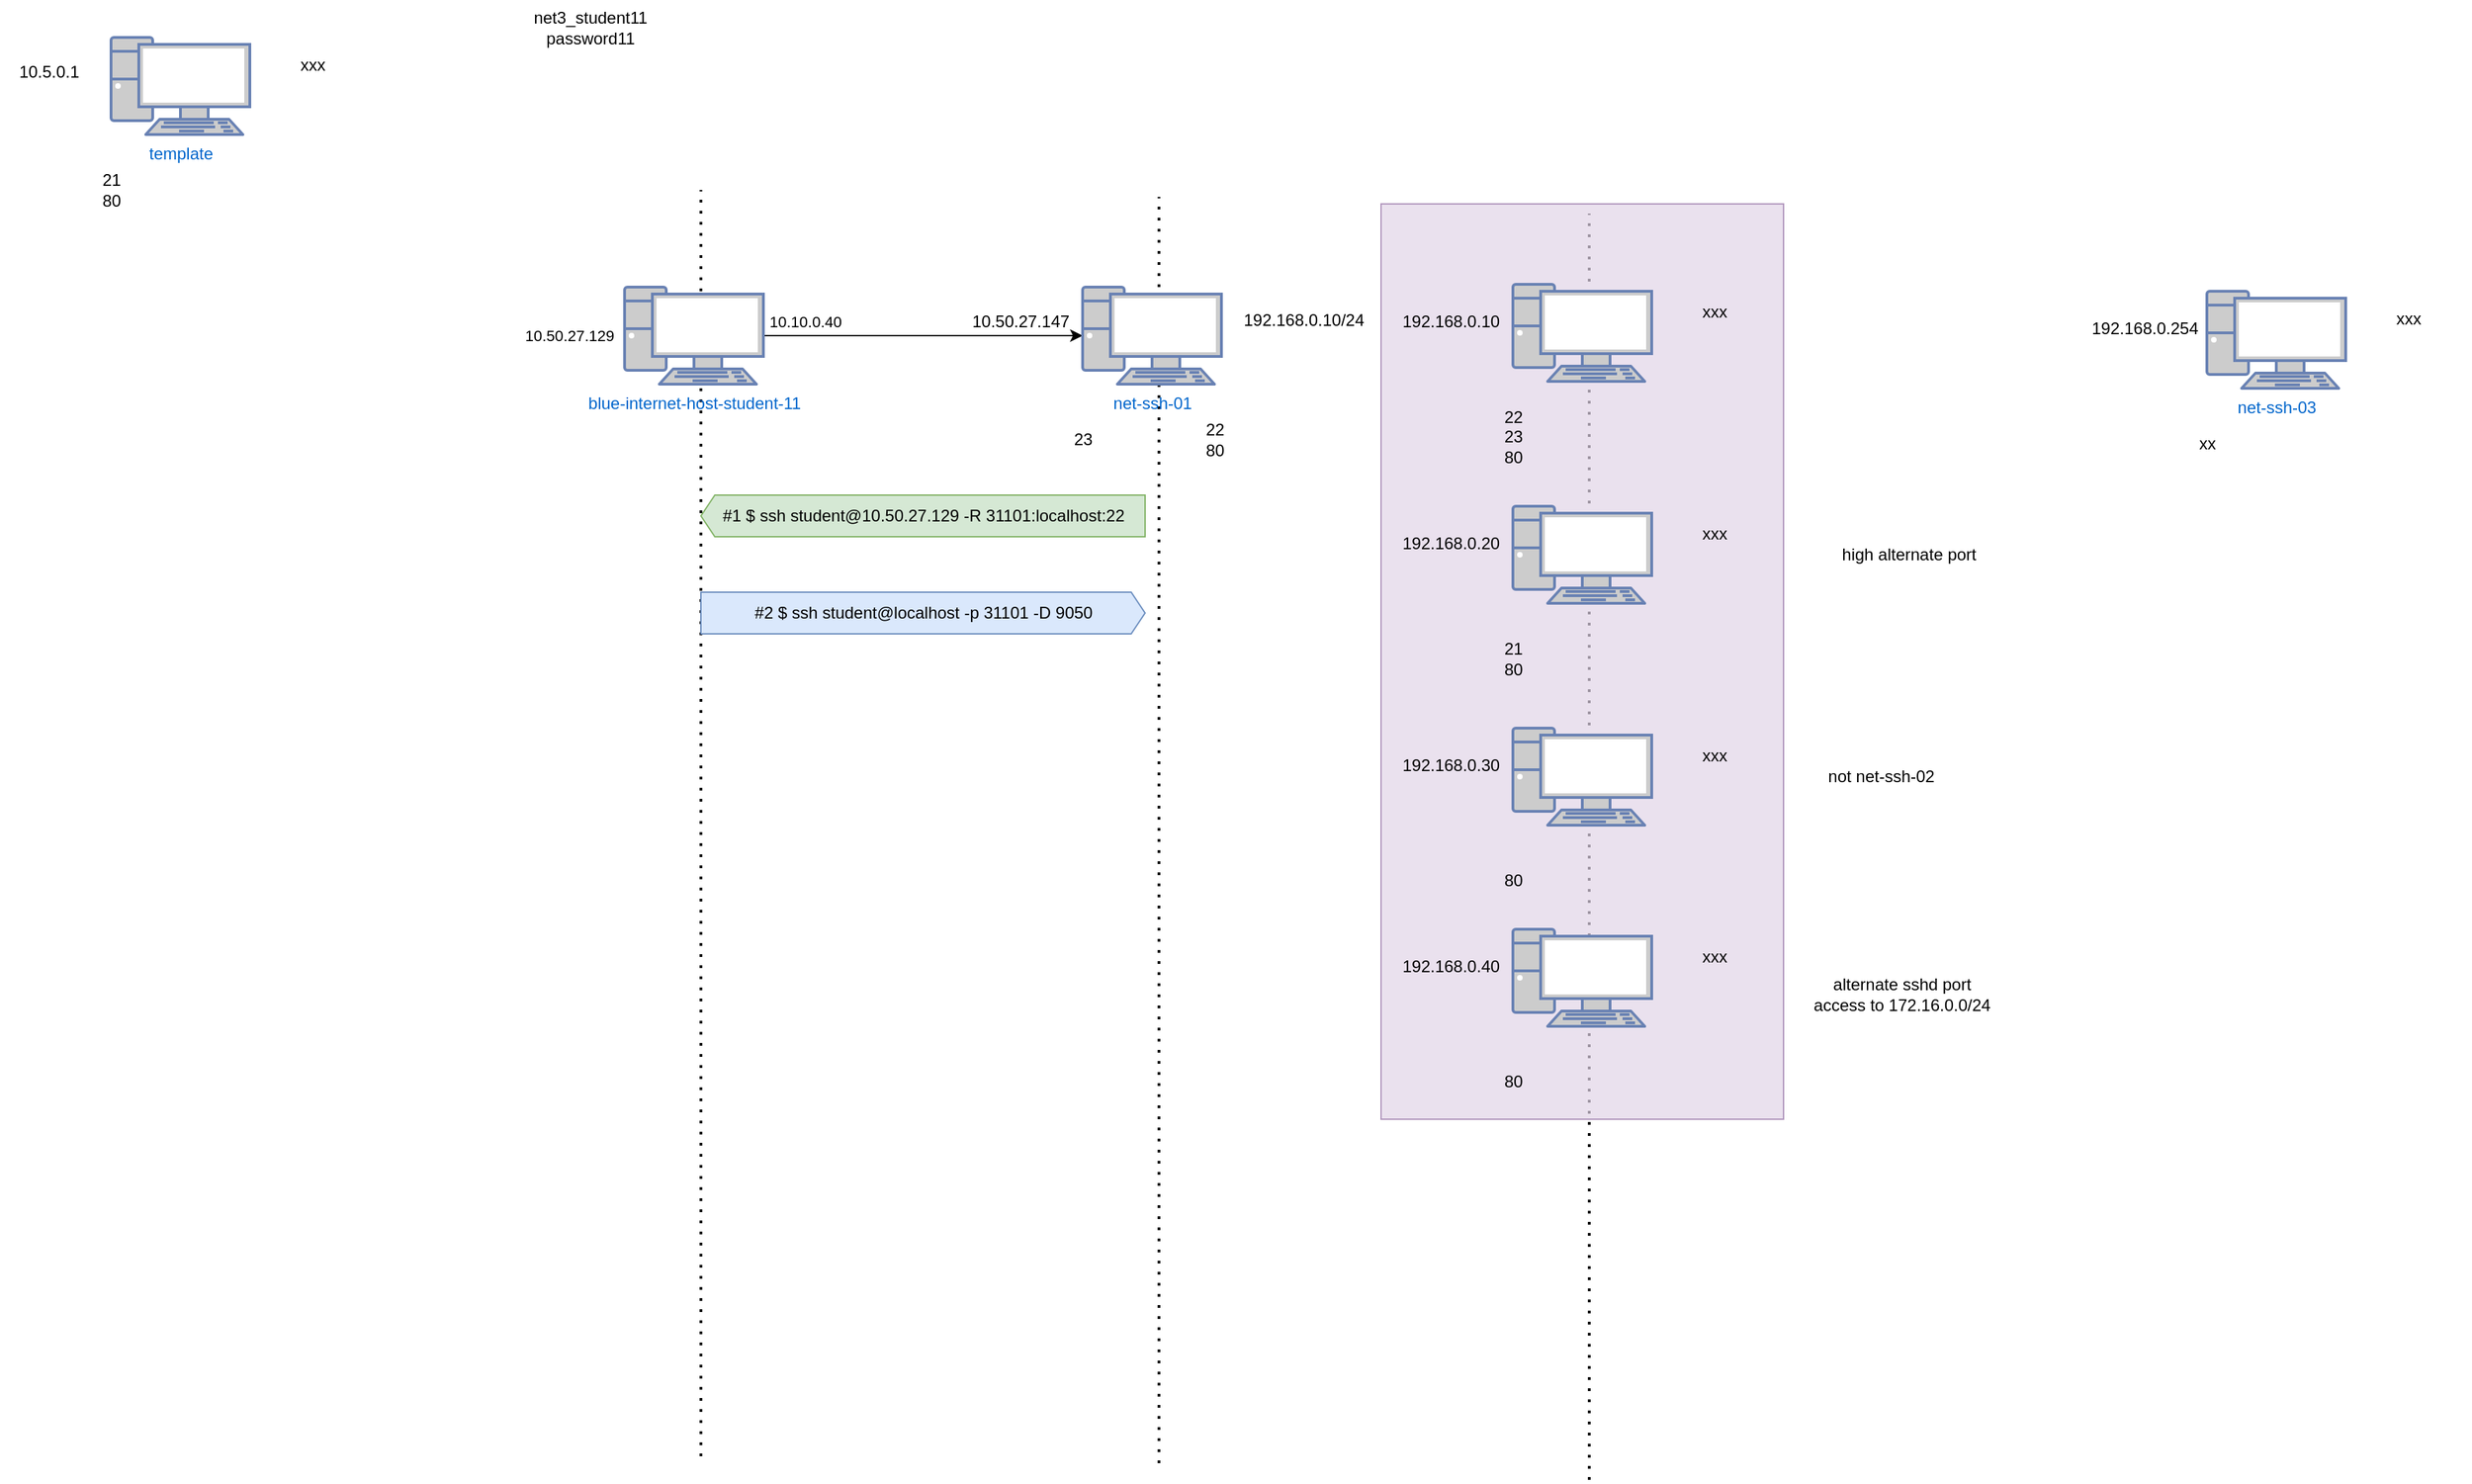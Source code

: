 <mxfile version="24.5.4" type="github">
  <diagram name="Page-1" id="zpEDcPM47LasXTqfTNNl">
    <mxGraphModel dx="2284" dy="778" grid="1" gridSize="10" guides="1" tooltips="1" connect="1" arrows="1" fold="1" page="1" pageScale="1" pageWidth="850" pageHeight="1100" math="0" shadow="0">
      <root>
        <mxCell id="0" />
        <mxCell id="1" parent="0" />
        <mxCell id="rSlo7GayfreuNFQ6bTWU-41" value="" style="endArrow=none;dashed=1;html=1;dashPattern=1 3;strokeWidth=2;rounded=0;" edge="1" parent="1">
          <mxGeometry width="50" height="50" relative="1" as="geometry">
            <mxPoint x="790" y="1100" as="sourcePoint" />
            <mxPoint x="790" y="187" as="targetPoint" />
          </mxGeometry>
        </mxCell>
        <mxCell id="rSlo7GayfreuNFQ6bTWU-68" value="" style="whiteSpace=wrap;html=1;fillColor=#e1d5e7;strokeColor=#9673a6;opacity=70;" vertex="1" parent="1">
          <mxGeometry x="640" y="180" width="290" height="660" as="geometry" />
        </mxCell>
        <mxCell id="rSlo7GayfreuNFQ6bTWU-40" value="" style="endArrow=none;dashed=1;html=1;dashPattern=1 3;strokeWidth=2;rounded=0;" edge="1" parent="1">
          <mxGeometry width="50" height="50" relative="1" as="geometry">
            <mxPoint x="480" y="1088" as="sourcePoint" />
            <mxPoint x="480" y="175" as="targetPoint" />
          </mxGeometry>
        </mxCell>
        <mxCell id="rSlo7GayfreuNFQ6bTWU-39" value="" style="endArrow=none;dashed=1;html=1;dashPattern=1 3;strokeWidth=2;rounded=0;" edge="1" parent="1">
          <mxGeometry width="50" height="50" relative="1" as="geometry">
            <mxPoint x="150" y="1083" as="sourcePoint" />
            <mxPoint x="150" y="170" as="targetPoint" />
          </mxGeometry>
        </mxCell>
        <mxCell id="rSlo7GayfreuNFQ6bTWU-2" value="10.50.27.129" style="edgeLabel;html=1;align=center;verticalAlign=middle;resizable=0;points=[];" vertex="1" connectable="0" parent="1">
          <mxGeometry x="55" y="275" as="geometry" />
        </mxCell>
        <mxCell id="rSlo7GayfreuNFQ6bTWU-30" style="edgeStyle=orthogonalEdgeStyle;rounded=0;orthogonalLoop=1;jettySize=auto;html=1;exitX=1;exitY=0.5;exitDx=0;exitDy=0;exitPerimeter=0;" edge="1" parent="1" source="rSlo7GayfreuNFQ6bTWU-3" target="rSlo7GayfreuNFQ6bTWU-25">
          <mxGeometry relative="1" as="geometry" />
        </mxCell>
        <mxCell id="rSlo7GayfreuNFQ6bTWU-3" value="blue-internet-host-student-11" style="fontColor=#0066CC;verticalAlign=top;verticalLabelPosition=bottom;labelPosition=center;align=center;html=1;outlineConnect=0;fillColor=#CCCCCC;strokeColor=#6881B3;gradientColor=none;gradientDirection=north;strokeWidth=2;shape=mxgraph.networks.pc;" vertex="1" parent="1">
          <mxGeometry x="95" y="240" width="100" height="70" as="geometry" />
        </mxCell>
        <mxCell id="rSlo7GayfreuNFQ6bTWU-4" value="10.10.0.40" style="edgeLabel;html=1;align=center;verticalAlign=middle;resizable=0;points=[];" vertex="1" connectable="0" parent="1">
          <mxGeometry x="225" y="265" as="geometry" />
        </mxCell>
        <mxCell id="rSlo7GayfreuNFQ6bTWU-5" value="" style="group" vertex="1" connectable="0" parent="1">
          <mxGeometry x="-310" y="40" width="225" height="150" as="geometry" />
        </mxCell>
        <mxCell id="rSlo7GayfreuNFQ6bTWU-6" value="" style="group" vertex="1" connectable="0" parent="rSlo7GayfreuNFQ6bTWU-5">
          <mxGeometry y="20" width="225" height="130" as="geometry" />
        </mxCell>
        <mxCell id="rSlo7GayfreuNFQ6bTWU-7" value="template" style="fontColor=#0066CC;verticalAlign=top;verticalLabelPosition=bottom;labelPosition=center;align=center;html=1;outlineConnect=0;fillColor=#CCCCCC;strokeColor=#6881B3;gradientColor=none;gradientDirection=north;strokeWidth=2;shape=mxgraph.networks.pc;" vertex="1" parent="rSlo7GayfreuNFQ6bTWU-6">
          <mxGeometry x="35" width="100" height="70" as="geometry" />
        </mxCell>
        <mxCell id="rSlo7GayfreuNFQ6bTWU-8" value="21&lt;div&gt;80&lt;/div&gt;" style="text;html=1;align=center;verticalAlign=middle;resizable=0;points=[];autosize=1;strokeColor=none;fillColor=none;" vertex="1" parent="rSlo7GayfreuNFQ6bTWU-6">
          <mxGeometry x="15" y="90" width="40" height="40" as="geometry" />
        </mxCell>
        <mxCell id="rSlo7GayfreuNFQ6bTWU-9" value="xxx" style="text;html=1;align=center;verticalAlign=middle;resizable=0;points=[];autosize=1;strokeColor=none;fillColor=none;" vertex="1" parent="rSlo7GayfreuNFQ6bTWU-6">
          <mxGeometry x="160" y="5" width="40" height="30" as="geometry" />
        </mxCell>
        <mxCell id="rSlo7GayfreuNFQ6bTWU-10" value="10.5.0.1" style="text;html=1;align=center;verticalAlign=middle;resizable=0;points=[];autosize=1;strokeColor=none;fillColor=none;" vertex="1" parent="rSlo7GayfreuNFQ6bTWU-6">
          <mxGeometry x="-45" y="10" width="70" height="30" as="geometry" />
        </mxCell>
        <mxCell id="rSlo7GayfreuNFQ6bTWU-23" value="" style="group" vertex="1" connectable="0" parent="1">
          <mxGeometry x="390" y="220" width="235" height="150" as="geometry" />
        </mxCell>
        <mxCell id="rSlo7GayfreuNFQ6bTWU-24" value="" style="group" vertex="1" connectable="0" parent="rSlo7GayfreuNFQ6bTWU-23">
          <mxGeometry y="20" width="235" height="130" as="geometry" />
        </mxCell>
        <mxCell id="rSlo7GayfreuNFQ6bTWU-25" value="net-ssh-01" style="fontColor=#0066CC;verticalAlign=top;verticalLabelPosition=bottom;labelPosition=center;align=center;html=1;outlineConnect=0;fillColor=#CCCCCC;strokeColor=#6881B3;gradientColor=none;gradientDirection=north;strokeWidth=2;shape=mxgraph.networks.pc;" vertex="1" parent="rSlo7GayfreuNFQ6bTWU-24">
          <mxGeometry x="35" width="100" height="70" as="geometry" />
        </mxCell>
        <mxCell id="rSlo7GayfreuNFQ6bTWU-26" value="23" style="text;html=1;align=center;verticalAlign=middle;resizable=0;points=[];autosize=1;strokeColor=none;fillColor=none;" vertex="1" parent="rSlo7GayfreuNFQ6bTWU-24">
          <mxGeometry x="15" y="95" width="40" height="30" as="geometry" />
        </mxCell>
        <mxCell id="rSlo7GayfreuNFQ6bTWU-27" value="192.168.0.10/24" style="text;html=1;align=center;verticalAlign=middle;resizable=0;points=[];autosize=1;strokeColor=none;fillColor=none;" vertex="1" parent="rSlo7GayfreuNFQ6bTWU-24">
          <mxGeometry x="139" y="9" width="110" height="30" as="geometry" />
        </mxCell>
        <mxCell id="rSlo7GayfreuNFQ6bTWU-28" value="10.50.27.147" style="text;html=1;align=center;verticalAlign=middle;resizable=0;points=[];autosize=1;strokeColor=none;fillColor=none;" vertex="1" parent="rSlo7GayfreuNFQ6bTWU-24">
          <mxGeometry x="-55" y="10" width="90" height="30" as="geometry" />
        </mxCell>
        <mxCell id="rSlo7GayfreuNFQ6bTWU-37" value="22&lt;div&gt;80&lt;/div&gt;" style="text;html=1;align=center;verticalAlign=middle;resizable=0;points=[];autosize=1;strokeColor=none;fillColor=none;" vertex="1" parent="rSlo7GayfreuNFQ6bTWU-24">
          <mxGeometry x="110" y="90" width="40" height="40" as="geometry" />
        </mxCell>
        <mxCell id="rSlo7GayfreuNFQ6bTWU-29" value="net3_student11&lt;div&gt;password11&lt;/div&gt;" style="text;html=1;align=center;verticalAlign=middle;resizable=0;points=[];autosize=1;strokeColor=none;fillColor=none;" vertex="1" parent="1">
          <mxGeometry x="15" y="33" width="110" height="40" as="geometry" />
        </mxCell>
        <mxCell id="rSlo7GayfreuNFQ6bTWU-31" value="" style="group" vertex="1" connectable="0" parent="1">
          <mxGeometry x="1200" y="223" width="225" height="150" as="geometry" />
        </mxCell>
        <mxCell id="rSlo7GayfreuNFQ6bTWU-32" value="" style="group" vertex="1" connectable="0" parent="rSlo7GayfreuNFQ6bTWU-31">
          <mxGeometry y="20" width="225" height="130" as="geometry" />
        </mxCell>
        <mxCell id="rSlo7GayfreuNFQ6bTWU-33" value="net-ssh-03" style="fontColor=#0066CC;verticalAlign=top;verticalLabelPosition=bottom;labelPosition=center;align=center;html=1;outlineConnect=0;fillColor=#CCCCCC;strokeColor=#6881B3;gradientColor=none;gradientDirection=north;strokeWidth=2;shape=mxgraph.networks.pc;" vertex="1" parent="rSlo7GayfreuNFQ6bTWU-32">
          <mxGeometry x="35" width="100" height="70" as="geometry" />
        </mxCell>
        <mxCell id="rSlo7GayfreuNFQ6bTWU-34" value="xx" style="text;html=1;align=center;verticalAlign=middle;resizable=0;points=[];autosize=1;strokeColor=none;fillColor=none;" vertex="1" parent="rSlo7GayfreuNFQ6bTWU-32">
          <mxGeometry x="15" y="95" width="40" height="30" as="geometry" />
        </mxCell>
        <mxCell id="rSlo7GayfreuNFQ6bTWU-35" value="xxx" style="text;html=1;align=center;verticalAlign=middle;resizable=0;points=[];autosize=1;strokeColor=none;fillColor=none;" vertex="1" parent="rSlo7GayfreuNFQ6bTWU-32">
          <mxGeometry x="160" y="5" width="40" height="30" as="geometry" />
        </mxCell>
        <mxCell id="rSlo7GayfreuNFQ6bTWU-36" value="192.168.0.254" style="text;html=1;align=center;verticalAlign=middle;resizable=0;points=[];autosize=1;strokeColor=none;fillColor=none;" vertex="1" parent="rSlo7GayfreuNFQ6bTWU-32">
          <mxGeometry x="-60" y="12" width="100" height="30" as="geometry" />
        </mxCell>
        <mxCell id="rSlo7GayfreuNFQ6bTWU-38" value="#1 $ ssh student@10.50.27.129 -R 31101:localhost:22" style="html=1;shadow=0;dashed=0;align=center;verticalAlign=middle;shape=mxgraph.arrows2.arrow;dy=0;dx=10;notch=0;flipV=1;flipH=1;fillColor=#d5e8d4;strokeColor=#82b366;" vertex="1" parent="1">
          <mxGeometry x="150" y="390" width="320" height="30" as="geometry" />
        </mxCell>
        <mxCell id="rSlo7GayfreuNFQ6bTWU-42" value="#2 $ ssh student@localhost -p 31101 -D 9050" style="html=1;shadow=0;dashed=0;align=center;verticalAlign=middle;shape=mxgraph.arrows2.arrow;dy=0;dx=10;notch=0;flipV=1;flipH=0;fillColor=#dae8fc;strokeColor=#6c8ebf;" vertex="1" parent="1">
          <mxGeometry x="150" y="460" width="320" height="30" as="geometry" />
        </mxCell>
        <mxCell id="rSlo7GayfreuNFQ6bTWU-44" value="" style="group;" vertex="1" connectable="0" parent="1">
          <mxGeometry x="700" y="218" width="225" height="160" as="geometry" />
        </mxCell>
        <mxCell id="rSlo7GayfreuNFQ6bTWU-45" value="" style="group" vertex="1" connectable="0" parent="rSlo7GayfreuNFQ6bTWU-44">
          <mxGeometry y="20" width="225" height="140" as="geometry" />
        </mxCell>
        <mxCell id="rSlo7GayfreuNFQ6bTWU-46" value="" style="fontColor=#0066CC;verticalAlign=top;verticalLabelPosition=bottom;labelPosition=center;align=center;html=1;outlineConnect=0;fillColor=#CCCCCC;strokeColor=#6881B3;gradientColor=none;gradientDirection=north;strokeWidth=2;shape=mxgraph.networks.pc;" vertex="1" parent="rSlo7GayfreuNFQ6bTWU-45">
          <mxGeometry x="35" width="100" height="70" as="geometry" />
        </mxCell>
        <mxCell id="rSlo7GayfreuNFQ6bTWU-47" value="22&lt;div&gt;23&lt;/div&gt;&lt;div&gt;80&lt;/div&gt;" style="text;html=1;align=center;verticalAlign=middle;resizable=0;points=[];autosize=1;strokeColor=none;fillColor=none;" vertex="1" parent="rSlo7GayfreuNFQ6bTWU-45">
          <mxGeometry x="15" y="80" width="40" height="60" as="geometry" />
        </mxCell>
        <mxCell id="rSlo7GayfreuNFQ6bTWU-48" value="xxx" style="text;html=1;align=center;verticalAlign=middle;resizable=0;points=[];autosize=1;strokeColor=none;fillColor=none;" vertex="1" parent="rSlo7GayfreuNFQ6bTWU-45">
          <mxGeometry x="160" y="5" width="40" height="30" as="geometry" />
        </mxCell>
        <mxCell id="rSlo7GayfreuNFQ6bTWU-49" value="192.168.0.10" style="text;html=1;align=center;verticalAlign=middle;resizable=0;points=[];autosize=1;strokeColor=none;fillColor=none;" vertex="1" parent="rSlo7GayfreuNFQ6bTWU-45">
          <mxGeometry x="-55" y="12" width="90" height="30" as="geometry" />
        </mxCell>
        <mxCell id="rSlo7GayfreuNFQ6bTWU-50" value="" style="group;" vertex="1" connectable="0" parent="1">
          <mxGeometry x="700" y="378" width="225" height="160" as="geometry" />
        </mxCell>
        <mxCell id="rSlo7GayfreuNFQ6bTWU-51" value="" style="group" vertex="1" connectable="0" parent="rSlo7GayfreuNFQ6bTWU-50">
          <mxGeometry y="20" width="225" height="140" as="geometry" />
        </mxCell>
        <mxCell id="rSlo7GayfreuNFQ6bTWU-52" value="" style="fontColor=#0066CC;verticalAlign=top;verticalLabelPosition=bottom;labelPosition=center;align=center;html=1;outlineConnect=0;fillColor=#CCCCCC;strokeColor=#6881B3;gradientColor=none;gradientDirection=north;strokeWidth=2;shape=mxgraph.networks.pc;" vertex="1" parent="rSlo7GayfreuNFQ6bTWU-51">
          <mxGeometry x="35" width="100" height="70" as="geometry" />
        </mxCell>
        <mxCell id="rSlo7GayfreuNFQ6bTWU-53" value="21&lt;div&gt;80&lt;/div&gt;" style="text;html=1;align=center;verticalAlign=middle;resizable=0;points=[];autosize=1;strokeColor=none;fillColor=none;" vertex="1" parent="rSlo7GayfreuNFQ6bTWU-51">
          <mxGeometry x="15" y="90" width="40" height="40" as="geometry" />
        </mxCell>
        <mxCell id="rSlo7GayfreuNFQ6bTWU-54" value="xxx" style="text;html=1;align=center;verticalAlign=middle;resizable=0;points=[];autosize=1;strokeColor=none;fillColor=none;" vertex="1" parent="rSlo7GayfreuNFQ6bTWU-51">
          <mxGeometry x="160" y="5" width="40" height="30" as="geometry" />
        </mxCell>
        <mxCell id="rSlo7GayfreuNFQ6bTWU-55" value="192.168.0.20" style="text;html=1;align=center;verticalAlign=middle;resizable=0;points=[];autosize=1;strokeColor=none;fillColor=none;" vertex="1" parent="rSlo7GayfreuNFQ6bTWU-51">
          <mxGeometry x="-55" y="12" width="90" height="30" as="geometry" />
        </mxCell>
        <mxCell id="rSlo7GayfreuNFQ6bTWU-56" value="" style="group;" vertex="1" connectable="0" parent="1">
          <mxGeometry x="700" y="538" width="225" height="160" as="geometry" />
        </mxCell>
        <mxCell id="rSlo7GayfreuNFQ6bTWU-57" value="" style="group" vertex="1" connectable="0" parent="rSlo7GayfreuNFQ6bTWU-56">
          <mxGeometry y="20" width="225" height="140" as="geometry" />
        </mxCell>
        <mxCell id="rSlo7GayfreuNFQ6bTWU-58" value="" style="fontColor=#0066CC;verticalAlign=top;verticalLabelPosition=bottom;labelPosition=center;align=center;html=1;outlineConnect=0;fillColor=#CCCCCC;strokeColor=#6881B3;gradientColor=none;gradientDirection=north;strokeWidth=2;shape=mxgraph.networks.pc;" vertex="1" parent="rSlo7GayfreuNFQ6bTWU-57">
          <mxGeometry x="35" width="100" height="70" as="geometry" />
        </mxCell>
        <mxCell id="rSlo7GayfreuNFQ6bTWU-59" value="80" style="text;html=1;align=center;verticalAlign=middle;resizable=0;points=[];autosize=1;strokeColor=none;fillColor=none;" vertex="1" parent="rSlo7GayfreuNFQ6bTWU-57">
          <mxGeometry x="15" y="95" width="40" height="30" as="geometry" />
        </mxCell>
        <mxCell id="rSlo7GayfreuNFQ6bTWU-60" value="xxx" style="text;html=1;align=center;verticalAlign=middle;resizable=0;points=[];autosize=1;strokeColor=none;fillColor=none;" vertex="1" parent="rSlo7GayfreuNFQ6bTWU-57">
          <mxGeometry x="160" y="5" width="40" height="30" as="geometry" />
        </mxCell>
        <mxCell id="rSlo7GayfreuNFQ6bTWU-61" value="192.168.0.30" style="text;html=1;align=center;verticalAlign=middle;resizable=0;points=[];autosize=1;strokeColor=none;fillColor=none;" vertex="1" parent="rSlo7GayfreuNFQ6bTWU-57">
          <mxGeometry x="-55" y="12" width="90" height="30" as="geometry" />
        </mxCell>
        <mxCell id="rSlo7GayfreuNFQ6bTWU-62" value="" style="group;" vertex="1" connectable="0" parent="1">
          <mxGeometry x="700" y="683" width="225" height="160" as="geometry" />
        </mxCell>
        <mxCell id="rSlo7GayfreuNFQ6bTWU-63" value="" style="group" vertex="1" connectable="0" parent="rSlo7GayfreuNFQ6bTWU-62">
          <mxGeometry y="20" width="225" height="140" as="geometry" />
        </mxCell>
        <mxCell id="rSlo7GayfreuNFQ6bTWU-64" value="" style="fontColor=#0066CC;verticalAlign=top;verticalLabelPosition=bottom;labelPosition=center;align=center;html=1;outlineConnect=0;fillColor=#CCCCCC;strokeColor=#6881B3;gradientColor=none;gradientDirection=north;strokeWidth=2;shape=mxgraph.networks.pc;" vertex="1" parent="rSlo7GayfreuNFQ6bTWU-63">
          <mxGeometry x="35" width="100" height="70" as="geometry" />
        </mxCell>
        <mxCell id="rSlo7GayfreuNFQ6bTWU-65" value="80" style="text;html=1;align=center;verticalAlign=middle;resizable=0;points=[];autosize=1;strokeColor=none;fillColor=none;" vertex="1" parent="rSlo7GayfreuNFQ6bTWU-63">
          <mxGeometry x="15" y="95" width="40" height="30" as="geometry" />
        </mxCell>
        <mxCell id="rSlo7GayfreuNFQ6bTWU-66" value="xxx" style="text;html=1;align=center;verticalAlign=middle;resizable=0;points=[];autosize=1;strokeColor=none;fillColor=none;" vertex="1" parent="rSlo7GayfreuNFQ6bTWU-63">
          <mxGeometry x="160" y="5" width="40" height="30" as="geometry" />
        </mxCell>
        <mxCell id="rSlo7GayfreuNFQ6bTWU-67" value="192.168.0.40" style="text;html=1;align=center;verticalAlign=middle;resizable=0;points=[];autosize=1;strokeColor=none;fillColor=none;" vertex="1" parent="rSlo7GayfreuNFQ6bTWU-63">
          <mxGeometry x="-55" y="12" width="90" height="30" as="geometry" />
        </mxCell>
        <mxCell id="rSlo7GayfreuNFQ6bTWU-69" value="not net-ssh-02" style="text;html=1;align=center;verticalAlign=middle;resizable=0;points=[];autosize=1;strokeColor=none;fillColor=none;" vertex="1" parent="1">
          <mxGeometry x="950" y="578" width="100" height="30" as="geometry" />
        </mxCell>
        <mxCell id="rSlo7GayfreuNFQ6bTWU-70" value="high alternate port" style="text;html=1;align=center;verticalAlign=middle;resizable=0;points=[];autosize=1;strokeColor=none;fillColor=none;" vertex="1" parent="1">
          <mxGeometry x="960" y="418" width="120" height="30" as="geometry" />
        </mxCell>
        <mxCell id="rSlo7GayfreuNFQ6bTWU-71" value="alternate sshd port&lt;div&gt;access to 172.16.0.0/24&lt;/div&gt;" style="text;html=1;align=center;verticalAlign=middle;resizable=0;points=[];autosize=1;strokeColor=none;fillColor=none;" vertex="1" parent="1">
          <mxGeometry x="940" y="730" width="150" height="40" as="geometry" />
        </mxCell>
      </root>
    </mxGraphModel>
  </diagram>
</mxfile>
